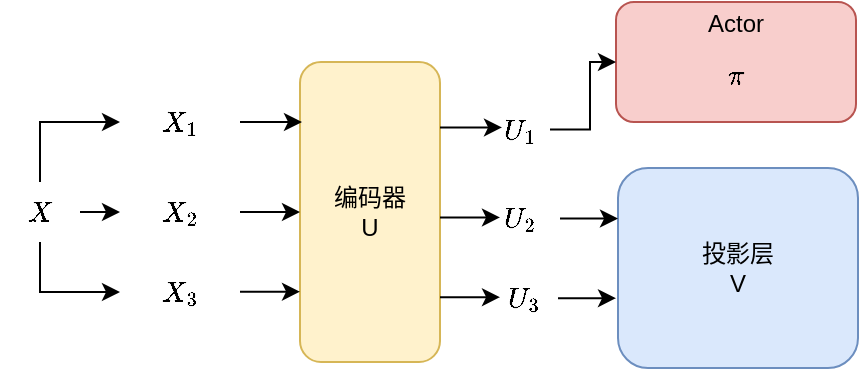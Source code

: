 <mxfile version="24.7.17">
  <diagram name="第 1 页" id="SRW-rPM-6FZJMXv0kcvM">
    <mxGraphModel dx="719" dy="366" grid="1" gridSize="10" guides="1" tooltips="1" connect="1" arrows="1" fold="1" page="1" pageScale="1" pageWidth="827" pageHeight="1169" math="1" shadow="0">
      <root>
        <mxCell id="0" />
        <mxCell id="1" parent="0" />
        <mxCell id="JNPPwmofQOj1YzRK5fSh-1" value="编码器&lt;div&gt;U&lt;/div&gt;" style="rounded=1;whiteSpace=wrap;html=1;fillColor=#fff2cc;strokeColor=#d6b656;" vertex="1" parent="1">
          <mxGeometry x="220" y="250" width="70" height="150" as="geometry" />
        </mxCell>
        <mxCell id="JNPPwmofQOj1YzRK5fSh-2" value="Actor&lt;div&gt;$$ \pi $$&lt;/div&gt;" style="rounded=1;whiteSpace=wrap;html=1;fillColor=#f8cecc;strokeColor=#b85450;" vertex="1" parent="1">
          <mxGeometry x="378" y="220" width="120" height="60" as="geometry" />
        </mxCell>
        <mxCell id="JNPPwmofQOj1YzRK5fSh-3" value="投影层&lt;div&gt;V&lt;/div&gt;" style="rounded=1;whiteSpace=wrap;html=1;fillColor=#dae8fc;strokeColor=#6c8ebf;" vertex="1" parent="1">
          <mxGeometry x="379" y="303" width="120" height="100" as="geometry" />
        </mxCell>
        <mxCell id="JNPPwmofQOj1YzRK5fSh-9" style="edgeStyle=orthogonalEdgeStyle;rounded=0;orthogonalLoop=1;jettySize=auto;html=1;exitX=0.5;exitY=0;exitDx=0;exitDy=0;entryX=0;entryY=0.5;entryDx=0;entryDy=0;" edge="1" parent="1" source="JNPPwmofQOj1YzRK5fSh-4" target="JNPPwmofQOj1YzRK5fSh-6">
          <mxGeometry relative="1" as="geometry" />
        </mxCell>
        <mxCell id="JNPPwmofQOj1YzRK5fSh-10" style="edgeStyle=orthogonalEdgeStyle;rounded=0;orthogonalLoop=1;jettySize=auto;html=1;exitX=1;exitY=0.5;exitDx=0;exitDy=0;entryX=0;entryY=0.5;entryDx=0;entryDy=0;" edge="1" parent="1" source="JNPPwmofQOj1YzRK5fSh-4" target="JNPPwmofQOj1YzRK5fSh-7">
          <mxGeometry relative="1" as="geometry" />
        </mxCell>
        <mxCell id="JNPPwmofQOj1YzRK5fSh-11" style="edgeStyle=orthogonalEdgeStyle;rounded=0;orthogonalLoop=1;jettySize=auto;html=1;exitX=0.5;exitY=1;exitDx=0;exitDy=0;entryX=0;entryY=0.5;entryDx=0;entryDy=0;" edge="1" parent="1" source="JNPPwmofQOj1YzRK5fSh-4" target="JNPPwmofQOj1YzRK5fSh-8">
          <mxGeometry relative="1" as="geometry" />
        </mxCell>
        <mxCell id="JNPPwmofQOj1YzRK5fSh-4" value="$$X$$" style="text;strokeColor=none;align=center;fillColor=none;html=1;verticalAlign=middle;whiteSpace=wrap;rounded=0;" vertex="1" parent="1">
          <mxGeometry x="70" y="310" width="40" height="30" as="geometry" />
        </mxCell>
        <mxCell id="JNPPwmofQOj1YzRK5fSh-6" value="$$X_1$$" style="text;strokeColor=none;align=center;fillColor=none;html=1;verticalAlign=middle;whiteSpace=wrap;rounded=0;" vertex="1" parent="1">
          <mxGeometry x="130" y="265" width="60" height="30" as="geometry" />
        </mxCell>
        <mxCell id="JNPPwmofQOj1YzRK5fSh-13" style="edgeStyle=orthogonalEdgeStyle;rounded=0;orthogonalLoop=1;jettySize=auto;html=1;exitX=1;exitY=0.5;exitDx=0;exitDy=0;entryX=0;entryY=0.5;entryDx=0;entryDy=0;" edge="1" parent="1" source="JNPPwmofQOj1YzRK5fSh-7" target="JNPPwmofQOj1YzRK5fSh-1">
          <mxGeometry relative="1" as="geometry" />
        </mxCell>
        <mxCell id="JNPPwmofQOj1YzRK5fSh-7" value="$$X_2$$" style="text;strokeColor=none;align=center;fillColor=none;html=1;verticalAlign=middle;whiteSpace=wrap;rounded=0;" vertex="1" parent="1">
          <mxGeometry x="130" y="310" width="60" height="30" as="geometry" />
        </mxCell>
        <mxCell id="JNPPwmofQOj1YzRK5fSh-8" value="$$X_3$$" style="text;strokeColor=none;align=center;fillColor=none;html=1;verticalAlign=middle;whiteSpace=wrap;rounded=0;" vertex="1" parent="1">
          <mxGeometry x="130" y="350" width="60" height="30" as="geometry" />
        </mxCell>
        <mxCell id="JNPPwmofQOj1YzRK5fSh-12" style="edgeStyle=orthogonalEdgeStyle;rounded=0;orthogonalLoop=1;jettySize=auto;html=1;exitX=1;exitY=0.5;exitDx=0;exitDy=0;entryX=0.014;entryY=0.194;entryDx=0;entryDy=0;entryPerimeter=0;" edge="1" parent="1" source="JNPPwmofQOj1YzRK5fSh-6" target="JNPPwmofQOj1YzRK5fSh-1">
          <mxGeometry relative="1" as="geometry" />
        </mxCell>
        <mxCell id="JNPPwmofQOj1YzRK5fSh-19" style="edgeStyle=orthogonalEdgeStyle;rounded=0;orthogonalLoop=1;jettySize=auto;html=1;exitX=1;exitY=0.5;exitDx=0;exitDy=0;entryX=0;entryY=0.5;entryDx=0;entryDy=0;" edge="1" parent="1">
          <mxGeometry relative="1" as="geometry">
            <mxPoint x="190" y="364.83" as="sourcePoint" />
            <mxPoint x="220" y="364.83" as="targetPoint" />
          </mxGeometry>
        </mxCell>
        <mxCell id="JNPPwmofQOj1YzRK5fSh-33" style="edgeStyle=orthogonalEdgeStyle;rounded=0;orthogonalLoop=1;jettySize=auto;html=1;exitX=1;exitY=0.5;exitDx=0;exitDy=0;entryX=0;entryY=0.5;entryDx=0;entryDy=0;" edge="1" parent="1" source="JNPPwmofQOj1YzRK5fSh-20" target="JNPPwmofQOj1YzRK5fSh-2">
          <mxGeometry relative="1" as="geometry">
            <Array as="points">
              <mxPoint x="365" y="284" />
              <mxPoint x="365" y="250" />
            </Array>
          </mxGeometry>
        </mxCell>
        <mxCell id="JNPPwmofQOj1YzRK5fSh-20" value="$$U_1$$" style="text;strokeColor=none;align=center;fillColor=none;html=1;verticalAlign=middle;whiteSpace=wrap;rounded=0;" vertex="1" parent="1">
          <mxGeometry x="315" y="272.5" width="30" height="22.5" as="geometry" />
        </mxCell>
        <mxCell id="JNPPwmofQOj1YzRK5fSh-35" style="edgeStyle=orthogonalEdgeStyle;rounded=0;orthogonalLoop=1;jettySize=auto;html=1;exitX=1;exitY=0.5;exitDx=0;exitDy=0;entryX=0;entryY=0.25;entryDx=0;entryDy=0;" edge="1" parent="1" source="JNPPwmofQOj1YzRK5fSh-21" target="JNPPwmofQOj1YzRK5fSh-3">
          <mxGeometry relative="1" as="geometry" />
        </mxCell>
        <mxCell id="JNPPwmofQOj1YzRK5fSh-21" value="$$U_2$$" style="text;strokeColor=none;align=center;fillColor=none;html=1;verticalAlign=middle;whiteSpace=wrap;rounded=0;" vertex="1" parent="1">
          <mxGeometry x="310" y="319.5" width="40" height="17.5" as="geometry" />
        </mxCell>
        <mxCell id="JNPPwmofQOj1YzRK5fSh-22" value="$$U_3$$" style="text;strokeColor=none;align=center;fillColor=none;html=1;verticalAlign=middle;whiteSpace=wrap;rounded=0;" vertex="1" parent="1">
          <mxGeometry x="315" y="359.5" width="35" height="17.5" as="geometry" />
        </mxCell>
        <mxCell id="JNPPwmofQOj1YzRK5fSh-23" style="edgeStyle=orthogonalEdgeStyle;rounded=0;orthogonalLoop=1;jettySize=auto;html=1;exitX=1;exitY=0.5;exitDx=0;exitDy=0;entryX=0;entryY=0.5;entryDx=0;entryDy=0;" edge="1" parent="1">
          <mxGeometry relative="1" as="geometry">
            <mxPoint x="290" y="327.74" as="sourcePoint" />
            <mxPoint x="320" y="327.74" as="targetPoint" />
          </mxGeometry>
        </mxCell>
        <mxCell id="JNPPwmofQOj1YzRK5fSh-24" style="edgeStyle=orthogonalEdgeStyle;rounded=0;orthogonalLoop=1;jettySize=auto;html=1;exitX=1;exitY=0.5;exitDx=0;exitDy=0;entryX=0.014;entryY=0.194;entryDx=0;entryDy=0;entryPerimeter=0;" edge="1" parent="1">
          <mxGeometry relative="1" as="geometry">
            <mxPoint x="290" y="282.74" as="sourcePoint" />
            <mxPoint x="321" y="281.74" as="targetPoint" />
          </mxGeometry>
        </mxCell>
        <mxCell id="JNPPwmofQOj1YzRK5fSh-25" style="edgeStyle=orthogonalEdgeStyle;rounded=0;orthogonalLoop=1;jettySize=auto;html=1;exitX=1;exitY=0.5;exitDx=0;exitDy=0;entryX=0;entryY=0.5;entryDx=0;entryDy=0;" edge="1" parent="1">
          <mxGeometry relative="1" as="geometry">
            <mxPoint x="290" y="367.57" as="sourcePoint" />
            <mxPoint x="320" y="367.57" as="targetPoint" />
          </mxGeometry>
        </mxCell>
        <mxCell id="JNPPwmofQOj1YzRK5fSh-37" style="edgeStyle=orthogonalEdgeStyle;rounded=0;orthogonalLoop=1;jettySize=auto;html=1;exitX=1;exitY=0.5;exitDx=0;exitDy=0;entryX=0;entryY=0.25;entryDx=0;entryDy=0;" edge="1" parent="1">
          <mxGeometry relative="1" as="geometry">
            <mxPoint x="349" y="368.08" as="sourcePoint" />
            <mxPoint x="378" y="368.08" as="targetPoint" />
            <Array as="points">
              <mxPoint x="349" y="368.08" />
            </Array>
          </mxGeometry>
        </mxCell>
      </root>
    </mxGraphModel>
  </diagram>
</mxfile>
